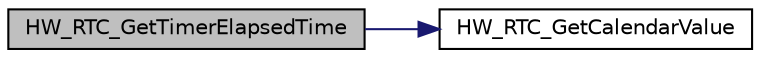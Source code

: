 digraph "HW_RTC_GetTimerElapsedTime"
{
  edge [fontname="Helvetica",fontsize="10",labelfontname="Helvetica",labelfontsize="10"];
  node [fontname="Helvetica",fontsize="10",shape=record];
  rankdir="LR";
  Node11 [label="HW_RTC_GetTimerElapsedTime",height=0.2,width=0.4,color="black", fillcolor="grey75", style="filled", fontcolor="black"];
  Node11 -> Node12 [color="midnightblue",fontsize="10",style="solid",fontname="Helvetica"];
  Node12 [label="HW_RTC_GetCalendarValue",height=0.2,width=0.4,color="black", fillcolor="white", style="filled",URL="$hw__rtc_8c.html#af81b8dc866a5c7b125355b55e3953387",tooltip="get current time from calendar in ticks "];
}
